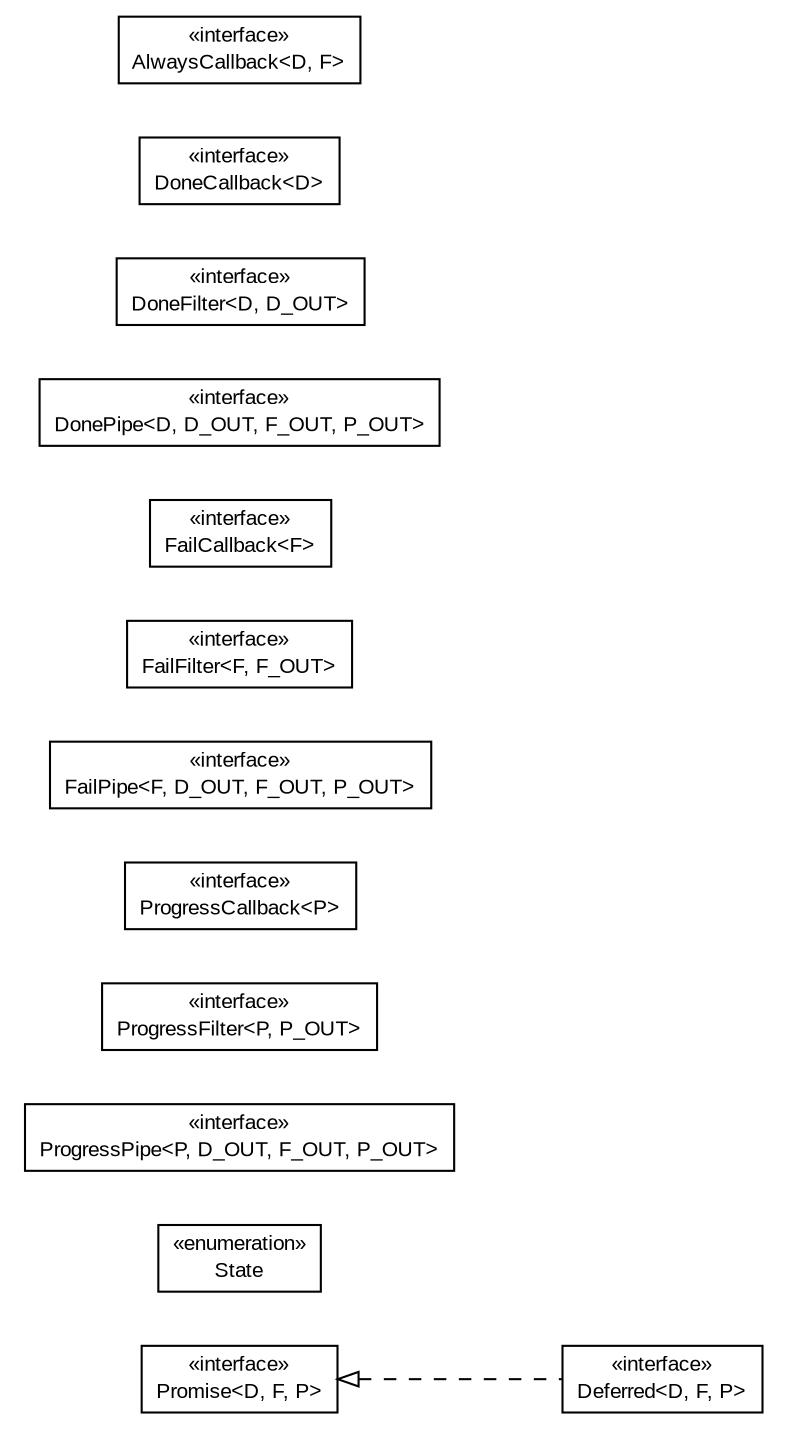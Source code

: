 #!/usr/local/bin/dot
#
# Class diagram 
# Generated by UMLGraph version R5_6-24-gf6e263 (http://www.umlgraph.org/)
#

digraph G {
	edge [fontname="arial",fontsize=10,labelfontname="arial",labelfontsize=10];
	node [fontname="arial",fontsize=10,shape=plaintext];
	nodesep=0.25;
	ranksep=0.5;
	rankdir=LR;
	// io.reinert.gdeferred.Promise<D, F, P>
	c0 [label=<<table title="io.reinert.gdeferred.Promise" border="0" cellborder="1" cellspacing="0" cellpadding="2" port="p" href="./Promise.html">
		<tr><td><table border="0" cellspacing="0" cellpadding="1">
<tr><td align="center" balign="center"> &#171;interface&#187; </td></tr>
<tr><td align="center" balign="center"> Promise&lt;D, F, P&gt; </td></tr>
		</table></td></tr>
		</table>>, URL="./Promise.html", fontname="arial", fontcolor="black", fontsize=10.0];
	// io.reinert.gdeferred.Promise.State
	c1 [label=<<table title="io.reinert.gdeferred.Promise.State" border="0" cellborder="1" cellspacing="0" cellpadding="2" port="p" href="./Promise.State.html">
		<tr><td><table border="0" cellspacing="0" cellpadding="1">
<tr><td align="center" balign="center"> &#171;enumeration&#187; </td></tr>
<tr><td align="center" balign="center"> State </td></tr>
		</table></td></tr>
		</table>>, URL="./Promise.State.html", fontname="arial", fontcolor="black", fontsize=10.0];
	// io.reinert.gdeferred.ProgressPipe<P, D_OUT, F_OUT, P_OUT>
	c2 [label=<<table title="io.reinert.gdeferred.ProgressPipe" border="0" cellborder="1" cellspacing="0" cellpadding="2" port="p" href="./ProgressPipe.html">
		<tr><td><table border="0" cellspacing="0" cellpadding="1">
<tr><td align="center" balign="center"> &#171;interface&#187; </td></tr>
<tr><td align="center" balign="center"> ProgressPipe&lt;P, D_OUT, F_OUT, P_OUT&gt; </td></tr>
		</table></td></tr>
		</table>>, URL="./ProgressPipe.html", fontname="arial", fontcolor="black", fontsize=10.0];
	// io.reinert.gdeferred.ProgressFilter<P, P_OUT>
	c3 [label=<<table title="io.reinert.gdeferred.ProgressFilter" border="0" cellborder="1" cellspacing="0" cellpadding="2" port="p" href="./ProgressFilter.html">
		<tr><td><table border="0" cellspacing="0" cellpadding="1">
<tr><td align="center" balign="center"> &#171;interface&#187; </td></tr>
<tr><td align="center" balign="center"> ProgressFilter&lt;P, P_OUT&gt; </td></tr>
		</table></td></tr>
		</table>>, URL="./ProgressFilter.html", fontname="arial", fontcolor="black", fontsize=10.0];
	// io.reinert.gdeferred.ProgressCallback<P>
	c4 [label=<<table title="io.reinert.gdeferred.ProgressCallback" border="0" cellborder="1" cellspacing="0" cellpadding="2" port="p" href="./ProgressCallback.html">
		<tr><td><table border="0" cellspacing="0" cellpadding="1">
<tr><td align="center" balign="center"> &#171;interface&#187; </td></tr>
<tr><td align="center" balign="center"> ProgressCallback&lt;P&gt; </td></tr>
		</table></td></tr>
		</table>>, URL="./ProgressCallback.html", fontname="arial", fontcolor="black", fontsize=10.0];
	// io.reinert.gdeferred.FailPipe<F, D_OUT, F_OUT, P_OUT>
	c5 [label=<<table title="io.reinert.gdeferred.FailPipe" border="0" cellborder="1" cellspacing="0" cellpadding="2" port="p" href="./FailPipe.html">
		<tr><td><table border="0" cellspacing="0" cellpadding="1">
<tr><td align="center" balign="center"> &#171;interface&#187; </td></tr>
<tr><td align="center" balign="center"> FailPipe&lt;F, D_OUT, F_OUT, P_OUT&gt; </td></tr>
		</table></td></tr>
		</table>>, URL="./FailPipe.html", fontname="arial", fontcolor="black", fontsize=10.0];
	// io.reinert.gdeferred.FailFilter<F, F_OUT>
	c6 [label=<<table title="io.reinert.gdeferred.FailFilter" border="0" cellborder="1" cellspacing="0" cellpadding="2" port="p" href="./FailFilter.html">
		<tr><td><table border="0" cellspacing="0" cellpadding="1">
<tr><td align="center" balign="center"> &#171;interface&#187; </td></tr>
<tr><td align="center" balign="center"> FailFilter&lt;F, F_OUT&gt; </td></tr>
		</table></td></tr>
		</table>>, URL="./FailFilter.html", fontname="arial", fontcolor="black", fontsize=10.0];
	// io.reinert.gdeferred.FailCallback<F>
	c7 [label=<<table title="io.reinert.gdeferred.FailCallback" border="0" cellborder="1" cellspacing="0" cellpadding="2" port="p" href="./FailCallback.html">
		<tr><td><table border="0" cellspacing="0" cellpadding="1">
<tr><td align="center" balign="center"> &#171;interface&#187; </td></tr>
<tr><td align="center" balign="center"> FailCallback&lt;F&gt; </td></tr>
		</table></td></tr>
		</table>>, URL="./FailCallback.html", fontname="arial", fontcolor="black", fontsize=10.0];
	// io.reinert.gdeferred.DonePipe<D, D_OUT, F_OUT, P_OUT>
	c8 [label=<<table title="io.reinert.gdeferred.DonePipe" border="0" cellborder="1" cellspacing="0" cellpadding="2" port="p" href="./DonePipe.html">
		<tr><td><table border="0" cellspacing="0" cellpadding="1">
<tr><td align="center" balign="center"> &#171;interface&#187; </td></tr>
<tr><td align="center" balign="center"> DonePipe&lt;D, D_OUT, F_OUT, P_OUT&gt; </td></tr>
		</table></td></tr>
		</table>>, URL="./DonePipe.html", fontname="arial", fontcolor="black", fontsize=10.0];
	// io.reinert.gdeferred.DoneFilter<D, D_OUT>
	c9 [label=<<table title="io.reinert.gdeferred.DoneFilter" border="0" cellborder="1" cellspacing="0" cellpadding="2" port="p" href="./DoneFilter.html">
		<tr><td><table border="0" cellspacing="0" cellpadding="1">
<tr><td align="center" balign="center"> &#171;interface&#187; </td></tr>
<tr><td align="center" balign="center"> DoneFilter&lt;D, D_OUT&gt; </td></tr>
		</table></td></tr>
		</table>>, URL="./DoneFilter.html", fontname="arial", fontcolor="black", fontsize=10.0];
	// io.reinert.gdeferred.DoneCallback<D>
	c10 [label=<<table title="io.reinert.gdeferred.DoneCallback" border="0" cellborder="1" cellspacing="0" cellpadding="2" port="p" href="./DoneCallback.html">
		<tr><td><table border="0" cellspacing="0" cellpadding="1">
<tr><td align="center" balign="center"> &#171;interface&#187; </td></tr>
<tr><td align="center" balign="center"> DoneCallback&lt;D&gt; </td></tr>
		</table></td></tr>
		</table>>, URL="./DoneCallback.html", fontname="arial", fontcolor="black", fontsize=10.0];
	// io.reinert.gdeferred.Deferred<D, F, P>
	c11 [label=<<table title="io.reinert.gdeferred.Deferred" border="0" cellborder="1" cellspacing="0" cellpadding="2" port="p" href="./Deferred.html">
		<tr><td><table border="0" cellspacing="0" cellpadding="1">
<tr><td align="center" balign="center"> &#171;interface&#187; </td></tr>
<tr><td align="center" balign="center"> Deferred&lt;D, F, P&gt; </td></tr>
		</table></td></tr>
		</table>>, URL="./Deferred.html", fontname="arial", fontcolor="black", fontsize=10.0];
	// io.reinert.gdeferred.AlwaysCallback<D, F>
	c12 [label=<<table title="io.reinert.gdeferred.AlwaysCallback" border="0" cellborder="1" cellspacing="0" cellpadding="2" port="p" href="./AlwaysCallback.html">
		<tr><td><table border="0" cellspacing="0" cellpadding="1">
<tr><td align="center" balign="center"> &#171;interface&#187; </td></tr>
<tr><td align="center" balign="center"> AlwaysCallback&lt;D, F&gt; </td></tr>
		</table></td></tr>
		</table>>, URL="./AlwaysCallback.html", fontname="arial", fontcolor="black", fontsize=10.0];
	//io.reinert.gdeferred.Deferred<D, F, P> implements io.reinert.gdeferred.Promise<D, F, P>
	c0:p -> c11:p [dir=back,arrowtail=empty,style=dashed];
}

